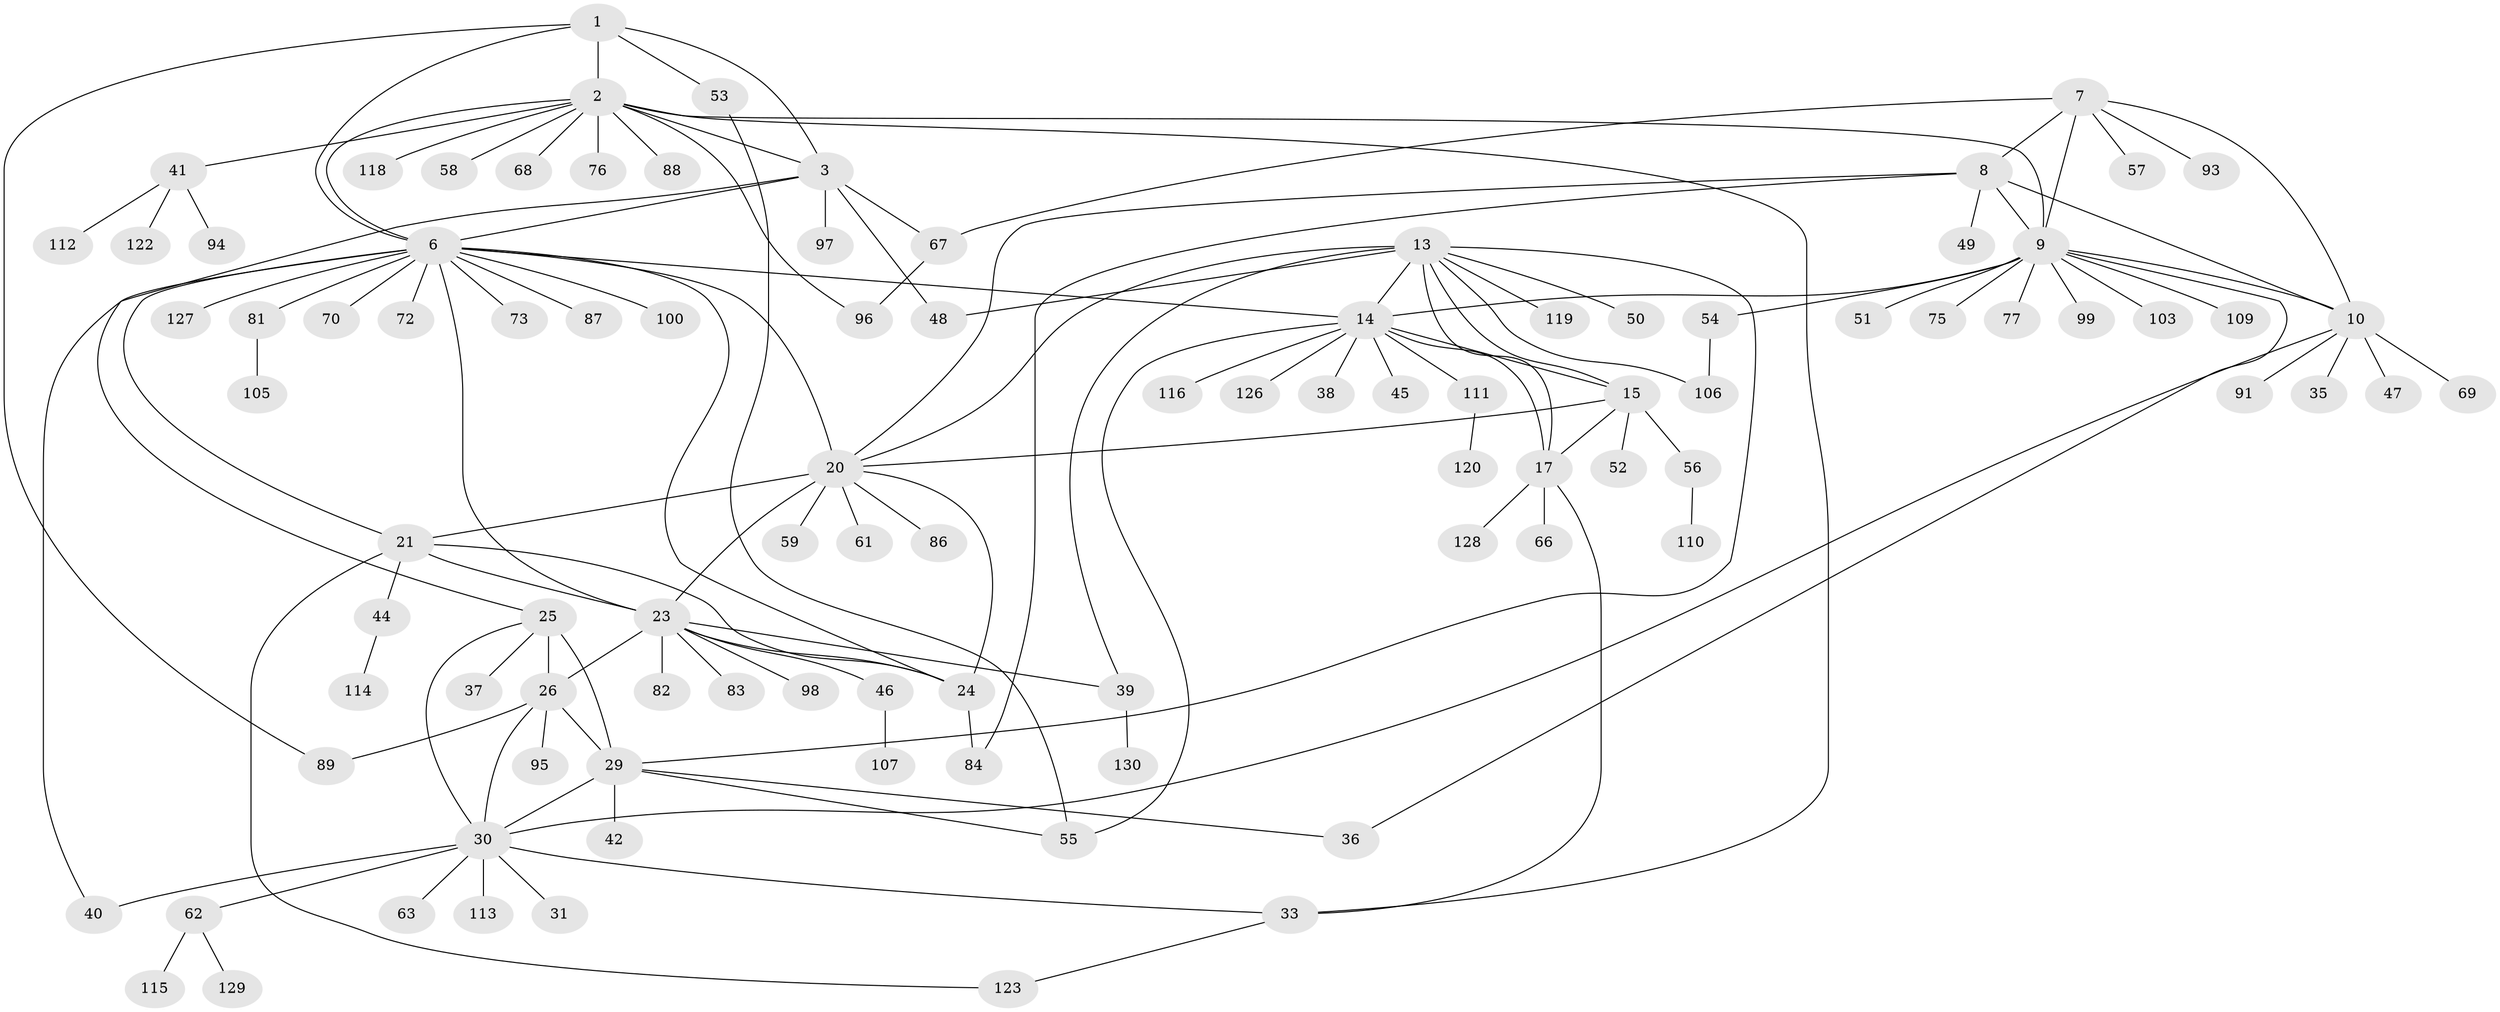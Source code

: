 // Generated by graph-tools (version 1.1) at 2025/24/03/03/25 07:24:12]
// undirected, 98 vertices, 136 edges
graph export_dot {
graph [start="1"]
  node [color=gray90,style=filled];
  1 [super="+5"];
  2 [super="+4"];
  3 [super="+74"];
  6 [super="+19"];
  7 [super="+104"];
  8 [super="+12"];
  9 [super="+11"];
  10 [super="+65"];
  13 [super="+16"];
  14 [super="+18"];
  15 [super="+78"];
  17 [super="+79"];
  20 [super="+22"];
  21;
  23 [super="+32"];
  24 [super="+108"];
  25 [super="+28"];
  26 [super="+27"];
  29 [super="+64"];
  30 [super="+71"];
  31;
  33 [super="+34"];
  35;
  36;
  37;
  38;
  39 [super="+43"];
  40 [super="+101"];
  41 [super="+121"];
  42;
  44;
  45;
  46 [super="+80"];
  47;
  48;
  49;
  50;
  51;
  52;
  53 [super="+85"];
  54;
  55;
  56 [super="+117"];
  57 [super="+60"];
  58;
  59 [super="+90"];
  61;
  62 [super="+102"];
  63;
  66;
  67;
  68;
  69;
  70;
  72;
  73;
  75 [super="+124"];
  76;
  77;
  81;
  82;
  83;
  84 [super="+92"];
  86;
  87;
  88;
  89;
  91 [super="+125"];
  93;
  94;
  95;
  96;
  97;
  98;
  99;
  100;
  103;
  105;
  106;
  107;
  109;
  110;
  111;
  112;
  113;
  114;
  115;
  116;
  118;
  119;
  120;
  122;
  123;
  126;
  127;
  128;
  129;
  130;
  1 -- 2 [weight=4];
  1 -- 3 [weight=2];
  1 -- 6 [weight=2];
  1 -- 53;
  1 -- 89;
  2 -- 3 [weight=2];
  2 -- 6 [weight=2];
  2 -- 9;
  2 -- 33;
  2 -- 41;
  2 -- 76;
  2 -- 96;
  2 -- 118;
  2 -- 68;
  2 -- 88;
  2 -- 58;
  3 -- 6;
  3 -- 25;
  3 -- 48;
  3 -- 67;
  3 -- 97;
  6 -- 70;
  6 -- 72;
  6 -- 81;
  6 -- 87;
  6 -- 100;
  6 -- 73;
  6 -- 20 [weight=2];
  6 -- 21;
  6 -- 23 [weight=2];
  6 -- 24;
  6 -- 127;
  6 -- 14;
  6 -- 40;
  7 -- 8 [weight=2];
  7 -- 9 [weight=2];
  7 -- 10;
  7 -- 57;
  7 -- 67;
  7 -- 93;
  8 -- 9 [weight=4];
  8 -- 10 [weight=2];
  8 -- 49;
  8 -- 20;
  8 -- 84;
  9 -- 10 [weight=2];
  9 -- 36;
  9 -- 99;
  9 -- 103;
  9 -- 75;
  9 -- 77;
  9 -- 109;
  9 -- 14;
  9 -- 51;
  9 -- 54;
  10 -- 30;
  10 -- 35;
  10 -- 47;
  10 -- 69;
  10 -- 91;
  13 -- 14 [weight=4];
  13 -- 15 [weight=2];
  13 -- 17 [weight=2];
  13 -- 119;
  13 -- 106;
  13 -- 48;
  13 -- 50;
  13 -- 29;
  13 -- 39;
  13 -- 20;
  14 -- 15 [weight=2];
  14 -- 17 [weight=2];
  14 -- 45;
  14 -- 111;
  14 -- 116;
  14 -- 38;
  14 -- 55;
  14 -- 126;
  15 -- 17;
  15 -- 52;
  15 -- 56;
  15 -- 20;
  17 -- 33;
  17 -- 66;
  17 -- 128;
  20 -- 21 [weight=2];
  20 -- 23 [weight=2];
  20 -- 24 [weight=2];
  20 -- 59;
  20 -- 86;
  20 -- 61;
  21 -- 23;
  21 -- 24;
  21 -- 44;
  21 -- 123;
  23 -- 24;
  23 -- 26;
  23 -- 39;
  23 -- 46;
  23 -- 82;
  23 -- 83;
  23 -- 98;
  24 -- 84;
  25 -- 26 [weight=4];
  25 -- 29 [weight=2];
  25 -- 30 [weight=2];
  25 -- 37;
  26 -- 29 [weight=2];
  26 -- 30 [weight=2];
  26 -- 89;
  26 -- 95;
  29 -- 30;
  29 -- 36;
  29 -- 42;
  29 -- 55;
  30 -- 31;
  30 -- 40;
  30 -- 62;
  30 -- 63;
  30 -- 113;
  30 -- 33;
  33 -- 123;
  39 -- 130;
  41 -- 94;
  41 -- 112;
  41 -- 122;
  44 -- 114;
  46 -- 107;
  53 -- 55;
  54 -- 106;
  56 -- 110;
  62 -- 129;
  62 -- 115;
  67 -- 96;
  81 -- 105;
  111 -- 120;
}
